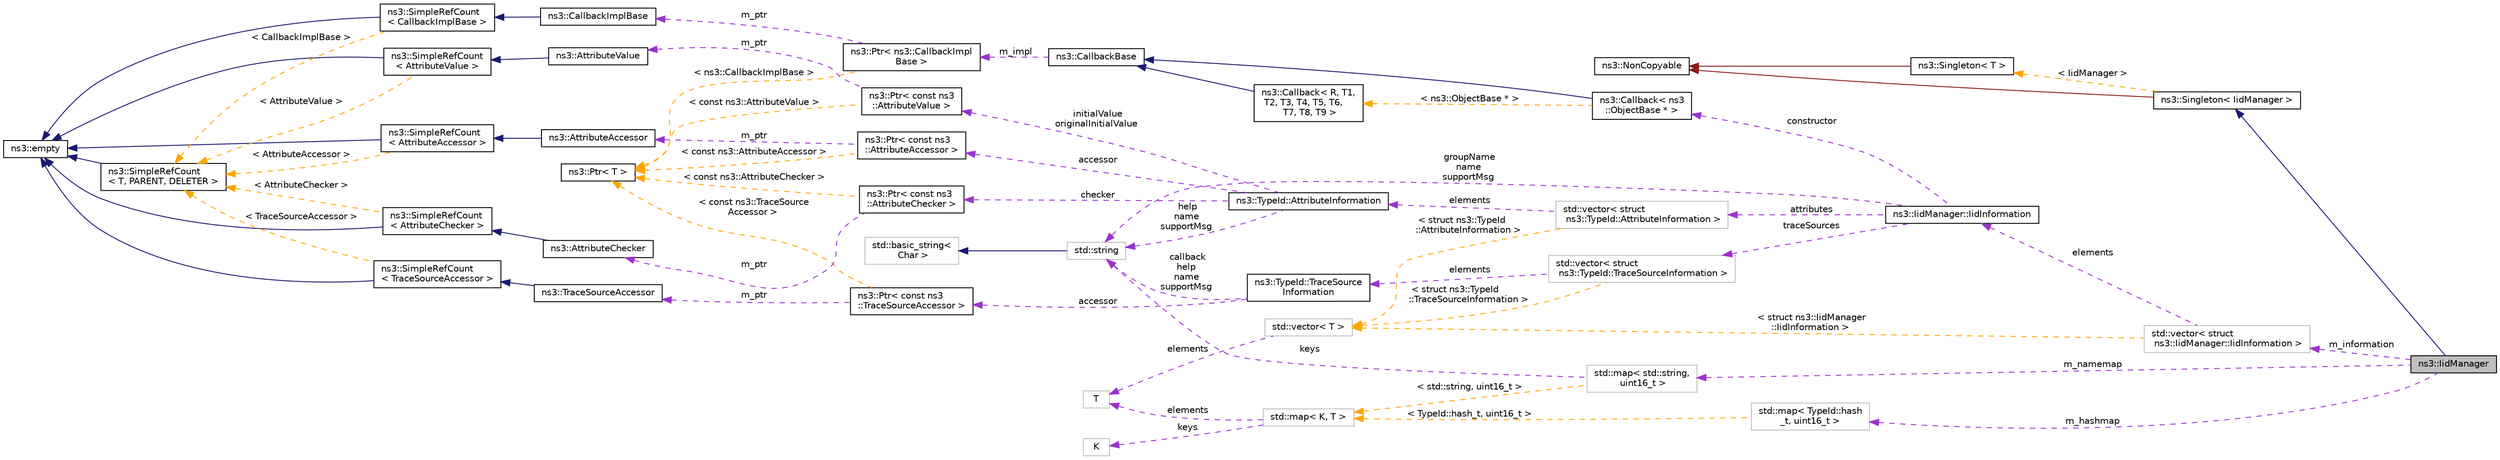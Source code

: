 digraph "ns3::IidManager"
{
 // LATEX_PDF_SIZE
  edge [fontname="Helvetica",fontsize="10",labelfontname="Helvetica",labelfontsize="10"];
  node [fontname="Helvetica",fontsize="10",shape=record];
  rankdir="LR";
  Node1 [label="ns3::IidManager",height=0.2,width=0.4,color="black", fillcolor="grey75", style="filled", fontcolor="black",tooltip="TypeId information manager."];
  Node2 -> Node1 [dir="back",color="midnightblue",fontsize="10",style="solid",fontname="Helvetica"];
  Node2 [label="ns3::Singleton\< IidManager \>",height=0.2,width=0.4,color="black", fillcolor="white", style="filled",URL="$classns3_1_1_singleton.html",tooltip=" "];
  Node3 -> Node2 [dir="back",color="firebrick4",fontsize="10",style="solid",fontname="Helvetica"];
  Node3 [label="ns3::NonCopyable",height=0.2,width=0.4,color="black", fillcolor="white", style="filled",URL="$classns3_1_1_non_copyable.html",tooltip="A base class for (non-Singleton) objects which shouldn't be copied."];
  Node4 -> Node2 [dir="back",color="orange",fontsize="10",style="dashed",label=" \< IidManager \>" ,fontname="Helvetica"];
  Node4 [label="ns3::Singleton\< T \>",height=0.2,width=0.4,color="black", fillcolor="white", style="filled",URL="$classns3_1_1_singleton.html",tooltip="A template singleton."];
  Node3 -> Node4 [dir="back",color="firebrick4",fontsize="10",style="solid",fontname="Helvetica"];
  Node5 -> Node1 [dir="back",color="darkorchid3",fontsize="10",style="dashed",label=" m_namemap" ,fontname="Helvetica"];
  Node5 [label="std::map\< std::string,\l uint16_t \>",height=0.2,width=0.4,color="grey75", fillcolor="white", style="filled",tooltip=" "];
  Node6 -> Node5 [dir="back",color="darkorchid3",fontsize="10",style="dashed",label=" keys" ,fontname="Helvetica"];
  Node6 [label="std::string",height=0.2,width=0.4,color="grey75", fillcolor="white", style="filled",tooltip=" "];
  Node7 -> Node6 [dir="back",color="midnightblue",fontsize="10",style="solid",fontname="Helvetica"];
  Node7 [label="std::basic_string\<\l Char \>",height=0.2,width=0.4,color="grey75", fillcolor="white", style="filled",tooltip=" "];
  Node8 -> Node5 [dir="back",color="orange",fontsize="10",style="dashed",label=" \< std::string, uint16_t \>" ,fontname="Helvetica"];
  Node8 [label="std::map\< K, T \>",height=0.2,width=0.4,color="grey75", fillcolor="white", style="filled",tooltip=" "];
  Node9 -> Node8 [dir="back",color="darkorchid3",fontsize="10",style="dashed",label=" keys" ,fontname="Helvetica"];
  Node9 [label="K",height=0.2,width=0.4,color="grey75", fillcolor="white", style="filled",tooltip=" "];
  Node10 -> Node8 [dir="back",color="darkorchid3",fontsize="10",style="dashed",label=" elements" ,fontname="Helvetica"];
  Node10 [label="T",height=0.2,width=0.4,color="grey75", fillcolor="white", style="filled",tooltip=" "];
  Node11 -> Node1 [dir="back",color="darkorchid3",fontsize="10",style="dashed",label=" m_hashmap" ,fontname="Helvetica"];
  Node11 [label="std::map\< TypeId::hash\l_t, uint16_t \>",height=0.2,width=0.4,color="grey75", fillcolor="white", style="filled",tooltip=" "];
  Node8 -> Node11 [dir="back",color="orange",fontsize="10",style="dashed",label=" \< TypeId::hash_t, uint16_t \>" ,fontname="Helvetica"];
  Node12 -> Node1 [dir="back",color="darkorchid3",fontsize="10",style="dashed",label=" m_information" ,fontname="Helvetica"];
  Node12 [label="std::vector\< struct\l ns3::IidManager::IidInformation \>",height=0.2,width=0.4,color="grey75", fillcolor="white", style="filled",tooltip=" "];
  Node13 -> Node12 [dir="back",color="darkorchid3",fontsize="10",style="dashed",label=" elements" ,fontname="Helvetica"];
  Node13 [label="ns3::IidManager::IidInformation",height=0.2,width=0.4,color="black", fillcolor="white", style="filled",URL="$structns3_1_1_iid_manager_1_1_iid_information.html",tooltip="The information record about a single type id."];
  Node14 -> Node13 [dir="back",color="darkorchid3",fontsize="10",style="dashed",label=" traceSources" ,fontname="Helvetica"];
  Node14 [label="std::vector\< struct\l ns3::TypeId::TraceSourceInformation \>",height=0.2,width=0.4,color="grey75", fillcolor="white", style="filled",tooltip=" "];
  Node15 -> Node14 [dir="back",color="darkorchid3",fontsize="10",style="dashed",label=" elements" ,fontname="Helvetica"];
  Node15 [label="ns3::TypeId::TraceSource\lInformation",height=0.2,width=0.4,color="black", fillcolor="white", style="filled",URL="$structns3_1_1_type_id_1_1_trace_source_information.html",tooltip="TraceSource implementation."];
  Node16 -> Node15 [dir="back",color="darkorchid3",fontsize="10",style="dashed",label=" accessor" ,fontname="Helvetica"];
  Node16 [label="ns3::Ptr\< const ns3\l::TraceSourceAccessor \>",height=0.2,width=0.4,color="black", fillcolor="white", style="filled",URL="$classns3_1_1_ptr.html",tooltip=" "];
  Node17 -> Node16 [dir="back",color="darkorchid3",fontsize="10",style="dashed",label=" m_ptr" ,fontname="Helvetica"];
  Node17 [label="ns3::TraceSourceAccessor",height=0.2,width=0.4,color="black", fillcolor="white", style="filled",URL="$classns3_1_1_trace_source_accessor.html",tooltip="Control access to objects' trace sources."];
  Node18 -> Node17 [dir="back",color="midnightblue",fontsize="10",style="solid",fontname="Helvetica"];
  Node18 [label="ns3::SimpleRefCount\l\< TraceSourceAccessor \>",height=0.2,width=0.4,color="black", fillcolor="white", style="filled",URL="$classns3_1_1_simple_ref_count.html",tooltip=" "];
  Node19 -> Node18 [dir="back",color="midnightblue",fontsize="10",style="solid",fontname="Helvetica"];
  Node19 [label="ns3::empty",height=0.2,width=0.4,color="black", fillcolor="white", style="filled",URL="$classns3_1_1empty.html",tooltip="make Callback use a separate empty type"];
  Node20 -> Node18 [dir="back",color="orange",fontsize="10",style="dashed",label=" \< TraceSourceAccessor \>" ,fontname="Helvetica"];
  Node20 [label="ns3::SimpleRefCount\l\< T, PARENT, DELETER \>",height=0.2,width=0.4,color="black", fillcolor="white", style="filled",URL="$classns3_1_1_simple_ref_count.html",tooltip="A template-based reference counting class."];
  Node19 -> Node20 [dir="back",color="midnightblue",fontsize="10",style="solid",fontname="Helvetica"];
  Node21 -> Node16 [dir="back",color="orange",fontsize="10",style="dashed",label=" \< const ns3::TraceSource\lAccessor \>" ,fontname="Helvetica"];
  Node21 [label="ns3::Ptr\< T \>",height=0.2,width=0.4,color="black", fillcolor="white", style="filled",URL="$classns3_1_1_ptr.html",tooltip="Smart pointer class similar to boost::intrusive_ptr."];
  Node6 -> Node15 [dir="back",color="darkorchid3",fontsize="10",style="dashed",label=" callback\nhelp\nname\nsupportMsg" ,fontname="Helvetica"];
  Node22 -> Node14 [dir="back",color="orange",fontsize="10",style="dashed",label=" \< struct ns3::TypeId\l::TraceSourceInformation \>" ,fontname="Helvetica"];
  Node22 [label="std::vector\< T \>",height=0.2,width=0.4,color="grey75", fillcolor="white", style="filled",tooltip=" "];
  Node10 -> Node22 [dir="back",color="darkorchid3",fontsize="10",style="dashed",label=" elements" ,fontname="Helvetica"];
  Node23 -> Node13 [dir="back",color="darkorchid3",fontsize="10",style="dashed",label=" attributes" ,fontname="Helvetica"];
  Node23 [label="std::vector\< struct\l ns3::TypeId::AttributeInformation \>",height=0.2,width=0.4,color="grey75", fillcolor="white", style="filled",tooltip=" "];
  Node24 -> Node23 [dir="back",color="darkorchid3",fontsize="10",style="dashed",label=" elements" ,fontname="Helvetica"];
  Node24 [label="ns3::TypeId::AttributeInformation",height=0.2,width=0.4,color="black", fillcolor="white", style="filled",URL="$structns3_1_1_type_id_1_1_attribute_information.html",tooltip="Attribute implementation."];
  Node25 -> Node24 [dir="back",color="darkorchid3",fontsize="10",style="dashed",label=" initialValue\noriginalInitialValue" ,fontname="Helvetica"];
  Node25 [label="ns3::Ptr\< const ns3\l::AttributeValue \>",height=0.2,width=0.4,color="black", fillcolor="white", style="filled",URL="$classns3_1_1_ptr.html",tooltip=" "];
  Node26 -> Node25 [dir="back",color="darkorchid3",fontsize="10",style="dashed",label=" m_ptr" ,fontname="Helvetica"];
  Node26 [label="ns3::AttributeValue",height=0.2,width=0.4,color="black", fillcolor="white", style="filled",URL="$classns3_1_1_attribute_value.html",tooltip="Hold a value for an Attribute."];
  Node27 -> Node26 [dir="back",color="midnightblue",fontsize="10",style="solid",fontname="Helvetica"];
  Node27 [label="ns3::SimpleRefCount\l\< AttributeValue \>",height=0.2,width=0.4,color="black", fillcolor="white", style="filled",URL="$classns3_1_1_simple_ref_count.html",tooltip=" "];
  Node19 -> Node27 [dir="back",color="midnightblue",fontsize="10",style="solid",fontname="Helvetica"];
  Node20 -> Node27 [dir="back",color="orange",fontsize="10",style="dashed",label=" \< AttributeValue \>" ,fontname="Helvetica"];
  Node21 -> Node25 [dir="back",color="orange",fontsize="10",style="dashed",label=" \< const ns3::AttributeValue \>" ,fontname="Helvetica"];
  Node6 -> Node24 [dir="back",color="darkorchid3",fontsize="10",style="dashed",label=" help\nname\nsupportMsg" ,fontname="Helvetica"];
  Node28 -> Node24 [dir="back",color="darkorchid3",fontsize="10",style="dashed",label=" accessor" ,fontname="Helvetica"];
  Node28 [label="ns3::Ptr\< const ns3\l::AttributeAccessor \>",height=0.2,width=0.4,color="black", fillcolor="white", style="filled",URL="$classns3_1_1_ptr.html",tooltip=" "];
  Node29 -> Node28 [dir="back",color="darkorchid3",fontsize="10",style="dashed",label=" m_ptr" ,fontname="Helvetica"];
  Node29 [label="ns3::AttributeAccessor",height=0.2,width=0.4,color="black", fillcolor="white", style="filled",URL="$classns3_1_1_attribute_accessor.html",tooltip="allow setting and getting the value of an attribute."];
  Node30 -> Node29 [dir="back",color="midnightblue",fontsize="10",style="solid",fontname="Helvetica"];
  Node30 [label="ns3::SimpleRefCount\l\< AttributeAccessor \>",height=0.2,width=0.4,color="black", fillcolor="white", style="filled",URL="$classns3_1_1_simple_ref_count.html",tooltip=" "];
  Node19 -> Node30 [dir="back",color="midnightblue",fontsize="10",style="solid",fontname="Helvetica"];
  Node20 -> Node30 [dir="back",color="orange",fontsize="10",style="dashed",label=" \< AttributeAccessor \>" ,fontname="Helvetica"];
  Node21 -> Node28 [dir="back",color="orange",fontsize="10",style="dashed",label=" \< const ns3::AttributeAccessor \>" ,fontname="Helvetica"];
  Node31 -> Node24 [dir="back",color="darkorchid3",fontsize="10",style="dashed",label=" checker" ,fontname="Helvetica"];
  Node31 [label="ns3::Ptr\< const ns3\l::AttributeChecker \>",height=0.2,width=0.4,color="black", fillcolor="white", style="filled",URL="$classns3_1_1_ptr.html",tooltip=" "];
  Node32 -> Node31 [dir="back",color="darkorchid3",fontsize="10",style="dashed",label=" m_ptr" ,fontname="Helvetica"];
  Node32 [label="ns3::AttributeChecker",height=0.2,width=0.4,color="black", fillcolor="white", style="filled",URL="$classns3_1_1_attribute_checker.html",tooltip="Represent the type of an attribute."];
  Node33 -> Node32 [dir="back",color="midnightblue",fontsize="10",style="solid",fontname="Helvetica"];
  Node33 [label="ns3::SimpleRefCount\l\< AttributeChecker \>",height=0.2,width=0.4,color="black", fillcolor="white", style="filled",URL="$classns3_1_1_simple_ref_count.html",tooltip=" "];
  Node19 -> Node33 [dir="back",color="midnightblue",fontsize="10",style="solid",fontname="Helvetica"];
  Node20 -> Node33 [dir="back",color="orange",fontsize="10",style="dashed",label=" \< AttributeChecker \>" ,fontname="Helvetica"];
  Node21 -> Node31 [dir="back",color="orange",fontsize="10",style="dashed",label=" \< const ns3::AttributeChecker \>" ,fontname="Helvetica"];
  Node22 -> Node23 [dir="back",color="orange",fontsize="10",style="dashed",label=" \< struct ns3::TypeId\l::AttributeInformation \>" ,fontname="Helvetica"];
  Node6 -> Node13 [dir="back",color="darkorchid3",fontsize="10",style="dashed",label=" groupName\nname\nsupportMsg" ,fontname="Helvetica"];
  Node34 -> Node13 [dir="back",color="darkorchid3",fontsize="10",style="dashed",label=" constructor" ,fontname="Helvetica"];
  Node34 [label="ns3::Callback\< ns3\l::ObjectBase * \>",height=0.2,width=0.4,color="black", fillcolor="white", style="filled",URL="$classns3_1_1_callback.html",tooltip=" "];
  Node35 -> Node34 [dir="back",color="midnightblue",fontsize="10",style="solid",fontname="Helvetica"];
  Node35 [label="ns3::CallbackBase",height=0.2,width=0.4,color="black", fillcolor="white", style="filled",URL="$classns3_1_1_callback_base.html",tooltip="Base class for Callback class."];
  Node36 -> Node35 [dir="back",color="darkorchid3",fontsize="10",style="dashed",label=" m_impl" ,fontname="Helvetica"];
  Node36 [label="ns3::Ptr\< ns3::CallbackImpl\lBase \>",height=0.2,width=0.4,color="black", fillcolor="white", style="filled",URL="$classns3_1_1_ptr.html",tooltip=" "];
  Node37 -> Node36 [dir="back",color="darkorchid3",fontsize="10",style="dashed",label=" m_ptr" ,fontname="Helvetica"];
  Node37 [label="ns3::CallbackImplBase",height=0.2,width=0.4,color="black", fillcolor="white", style="filled",URL="$classns3_1_1_callback_impl_base.html",tooltip="Abstract base class for CallbackImpl Provides reference counting and equality test."];
  Node38 -> Node37 [dir="back",color="midnightblue",fontsize="10",style="solid",fontname="Helvetica"];
  Node38 [label="ns3::SimpleRefCount\l\< CallbackImplBase \>",height=0.2,width=0.4,color="black", fillcolor="white", style="filled",URL="$classns3_1_1_simple_ref_count.html",tooltip=" "];
  Node19 -> Node38 [dir="back",color="midnightblue",fontsize="10",style="solid",fontname="Helvetica"];
  Node20 -> Node38 [dir="back",color="orange",fontsize="10",style="dashed",label=" \< CallbackImplBase \>" ,fontname="Helvetica"];
  Node21 -> Node36 [dir="back",color="orange",fontsize="10",style="dashed",label=" \< ns3::CallbackImplBase \>" ,fontname="Helvetica"];
  Node39 -> Node34 [dir="back",color="orange",fontsize="10",style="dashed",label=" \< ns3::ObjectBase * \>" ,fontname="Helvetica"];
  Node39 [label="ns3::Callback\< R, T1,\l T2, T3, T4, T5, T6,\l T7, T8, T9 \>",height=0.2,width=0.4,color="black", fillcolor="white", style="filled",URL="$classns3_1_1_callback.html",tooltip="Callback template class."];
  Node35 -> Node39 [dir="back",color="midnightblue",fontsize="10",style="solid",fontname="Helvetica"];
  Node22 -> Node12 [dir="back",color="orange",fontsize="10",style="dashed",label=" \< struct ns3::IidManager\l::IidInformation \>" ,fontname="Helvetica"];
}
